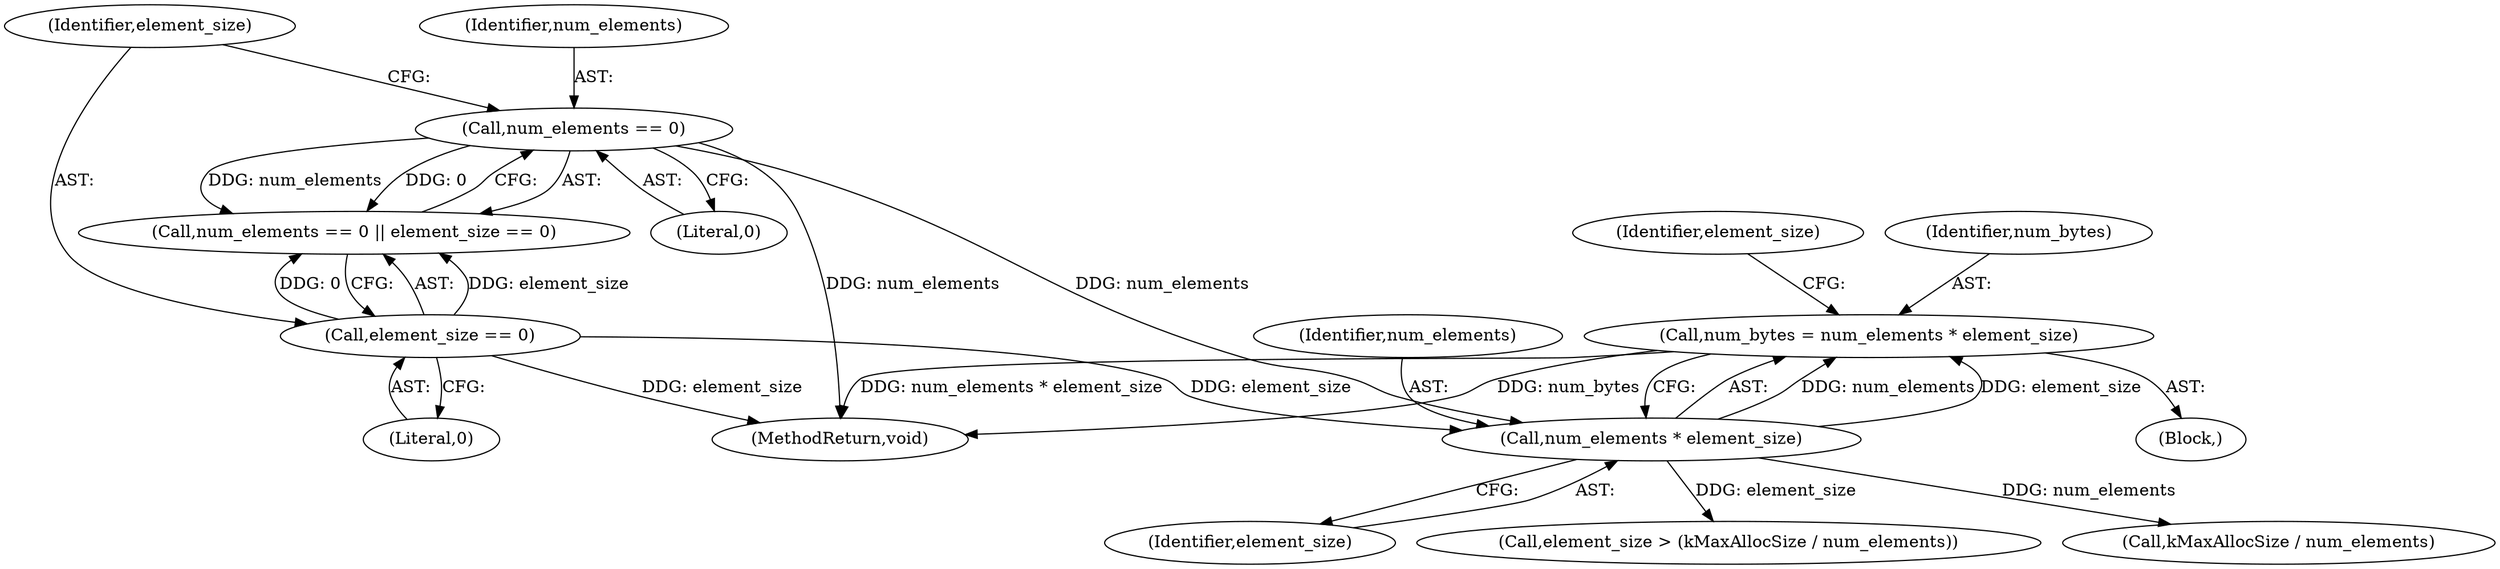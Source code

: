 digraph "0_Android_cc274e2abe8b2a6698a5c47d8aa4bb45f1f9538d_23@integer" {
"1000124" [label="(Call,num_bytes = num_elements * element_size)"];
"1000126" [label="(Call,num_elements * element_size)"];
"1000111" [label="(Call,num_elements == 0)"];
"1000114" [label="(Call,element_size == 0)"];
"1000110" [label="(Call,num_elements == 0 || element_size == 0)"];
"1000114" [label="(Call,element_size == 0)"];
"1000111" [label="(Call,num_elements == 0)"];
"1000128" [label="(Identifier,element_size)"];
"1000115" [label="(Identifier,element_size)"];
"1000116" [label="(Literal,0)"];
"1000124" [label="(Call,num_bytes = num_elements * element_size)"];
"1000108" [label="(Block,)"];
"1000130" [label="(Call,element_size > (kMaxAllocSize / num_elements))"];
"1000125" [label="(Identifier,num_bytes)"];
"1000131" [label="(Identifier,element_size)"];
"1000113" [label="(Literal,0)"];
"1000142" [label="(MethodReturn,void)"];
"1000126" [label="(Call,num_elements * element_size)"];
"1000112" [label="(Identifier,num_elements)"];
"1000132" [label="(Call,kMaxAllocSize / num_elements)"];
"1000127" [label="(Identifier,num_elements)"];
"1000124" -> "1000108"  [label="AST: "];
"1000124" -> "1000126"  [label="CFG: "];
"1000125" -> "1000124"  [label="AST: "];
"1000126" -> "1000124"  [label="AST: "];
"1000131" -> "1000124"  [label="CFG: "];
"1000124" -> "1000142"  [label="DDG: num_bytes"];
"1000124" -> "1000142"  [label="DDG: num_elements * element_size"];
"1000126" -> "1000124"  [label="DDG: num_elements"];
"1000126" -> "1000124"  [label="DDG: element_size"];
"1000126" -> "1000128"  [label="CFG: "];
"1000127" -> "1000126"  [label="AST: "];
"1000128" -> "1000126"  [label="AST: "];
"1000111" -> "1000126"  [label="DDG: num_elements"];
"1000114" -> "1000126"  [label="DDG: element_size"];
"1000126" -> "1000130"  [label="DDG: element_size"];
"1000126" -> "1000132"  [label="DDG: num_elements"];
"1000111" -> "1000110"  [label="AST: "];
"1000111" -> "1000113"  [label="CFG: "];
"1000112" -> "1000111"  [label="AST: "];
"1000113" -> "1000111"  [label="AST: "];
"1000115" -> "1000111"  [label="CFG: "];
"1000110" -> "1000111"  [label="CFG: "];
"1000111" -> "1000142"  [label="DDG: num_elements"];
"1000111" -> "1000110"  [label="DDG: num_elements"];
"1000111" -> "1000110"  [label="DDG: 0"];
"1000114" -> "1000110"  [label="AST: "];
"1000114" -> "1000116"  [label="CFG: "];
"1000115" -> "1000114"  [label="AST: "];
"1000116" -> "1000114"  [label="AST: "];
"1000110" -> "1000114"  [label="CFG: "];
"1000114" -> "1000142"  [label="DDG: element_size"];
"1000114" -> "1000110"  [label="DDG: element_size"];
"1000114" -> "1000110"  [label="DDG: 0"];
}
